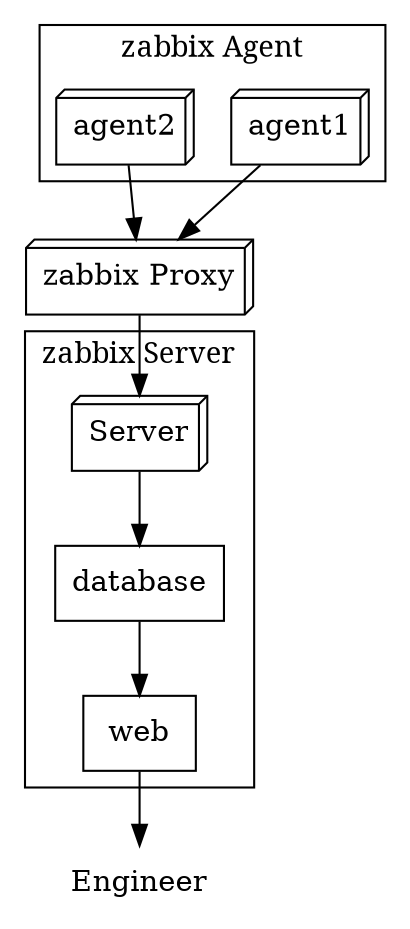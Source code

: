 digraph zabbix {
		fontname = simsun;
		rankdir = TB;
		subgraph cluster_server {
			label = "zabbix Server";
			node [shape="box3d"];
			server [label="Server"];
			web [label="web", shape="box"];
			db [label="database", shape="box"];
		}
		
		proxy [shape="box3d", label = "zabbix Proxy";];
		
		
		subgraph cluster_agent {
			label = "zabbix Agent";
			node [shape="box3d"];
			agent1 [label="agent1"];
			agent2 [label="agent2"];
		}
		
		{agent1,agent2} -> proxy;
		proxy -> server;
		
		server -> db;
		db -> web;
		
		"Engineer" [shape=plaintext];
		web -> "Engineer";
}